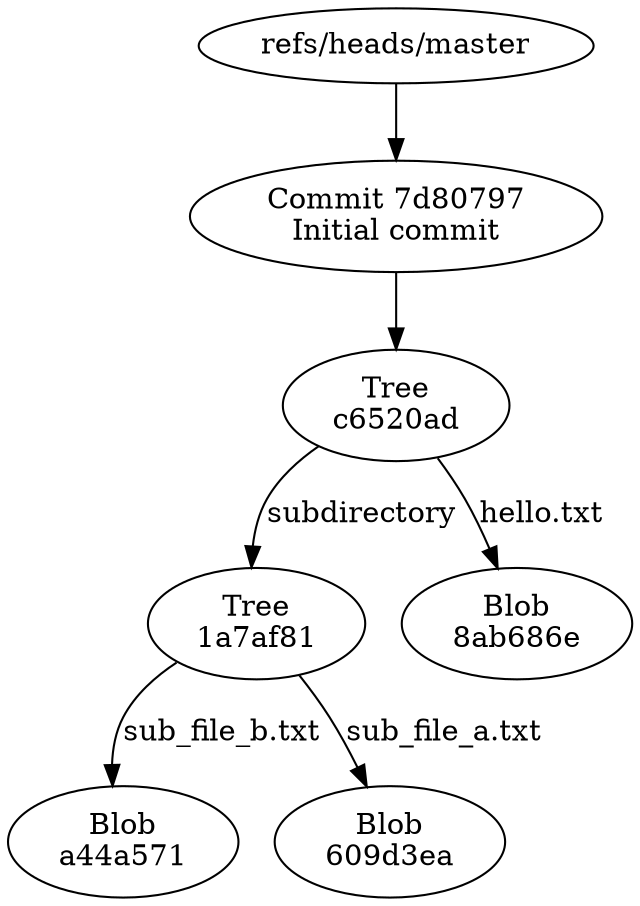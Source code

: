 /* ------------------------ 

git rev-list master
7d80797f5514ede6f47c313d60ebe0d65aafb5cf

examining {7d80797f5514ede6f47c313d60ebe0d65aafb5cf} (commit, 195) - msg: Initial commit, links: c6520ad3a20ca1f5ef883205125d309ae1510f7e
examining {c6520ad3a20ca1f5ef883205125d309ae1510f7e} (tree, 76) - TREE
examining {8ab686eafeb1f44702738c8b0f24f2567c36da6d} (blob, 14) - BLOB
examining {1a7af81d50752796480d43d01eb7f3cc5e198177} (tree, 84) - TREE
examining {609d3ea4e68fa53c5d6d288b57ffab2d710add93} (blob, 34) - BLOB
examining {a44a571f219fef7762c4b992fbf75dd0abc97ff3} (blob, 40) - BLOB


 * ------------------------ */ 

digraph git {


// Refs
{
   "refs/heads/master";
}


// Commits
{
  rank=same
   "7d80797f5514ede6f47c313d60ebe0d65aafb5cf"[label="Commit 7d80797\nInitial commit"]
}


// Trees
{

   "1a7af81d50752796480d43d01eb7f3cc5e198177"[label="Tree\n1a7af81"]
   "c6520ad3a20ca1f5ef883205125d309ae1510f7e"[label="Tree\nc6520ad"]
}


// Blobs
{

   "8ab686eafeb1f44702738c8b0f24f2567c36da6d"[label="Blob\n8ab686e"]
   "a44a571f219fef7762c4b992fbf75dd0abc97ff3"[label="Blob\na44a571"]
   "609d3ea4e68fa53c5d6d288b57ffab2d710add93"[label="Blob\n609d3ea"]
}


// Links
"refs/heads/master" -> "7d80797f5514ede6f47c313d60ebe0d65aafb5cf"
"7d80797f5514ede6f47c313d60ebe0d65aafb5cf" -> "c6520ad3a20ca1f5ef883205125d309ae1510f7e"
"c6520ad3a20ca1f5ef883205125d309ae1510f7e" -> "8ab686eafeb1f44702738c8b0f24f2567c36da6d" [label="hello.txt"]
"c6520ad3a20ca1f5ef883205125d309ae1510f7e" -> "1a7af81d50752796480d43d01eb7f3cc5e198177" [label="subdirectory"]
"1a7af81d50752796480d43d01eb7f3cc5e198177" -> "609d3ea4e68fa53c5d6d288b57ffab2d710add93" [label="sub_file_a.txt"]
"1a7af81d50752796480d43d01eb7f3cc5e198177" -> "a44a571f219fef7762c4b992fbf75dd0abc97ff3" [label="sub_file_b.txt"]

}
